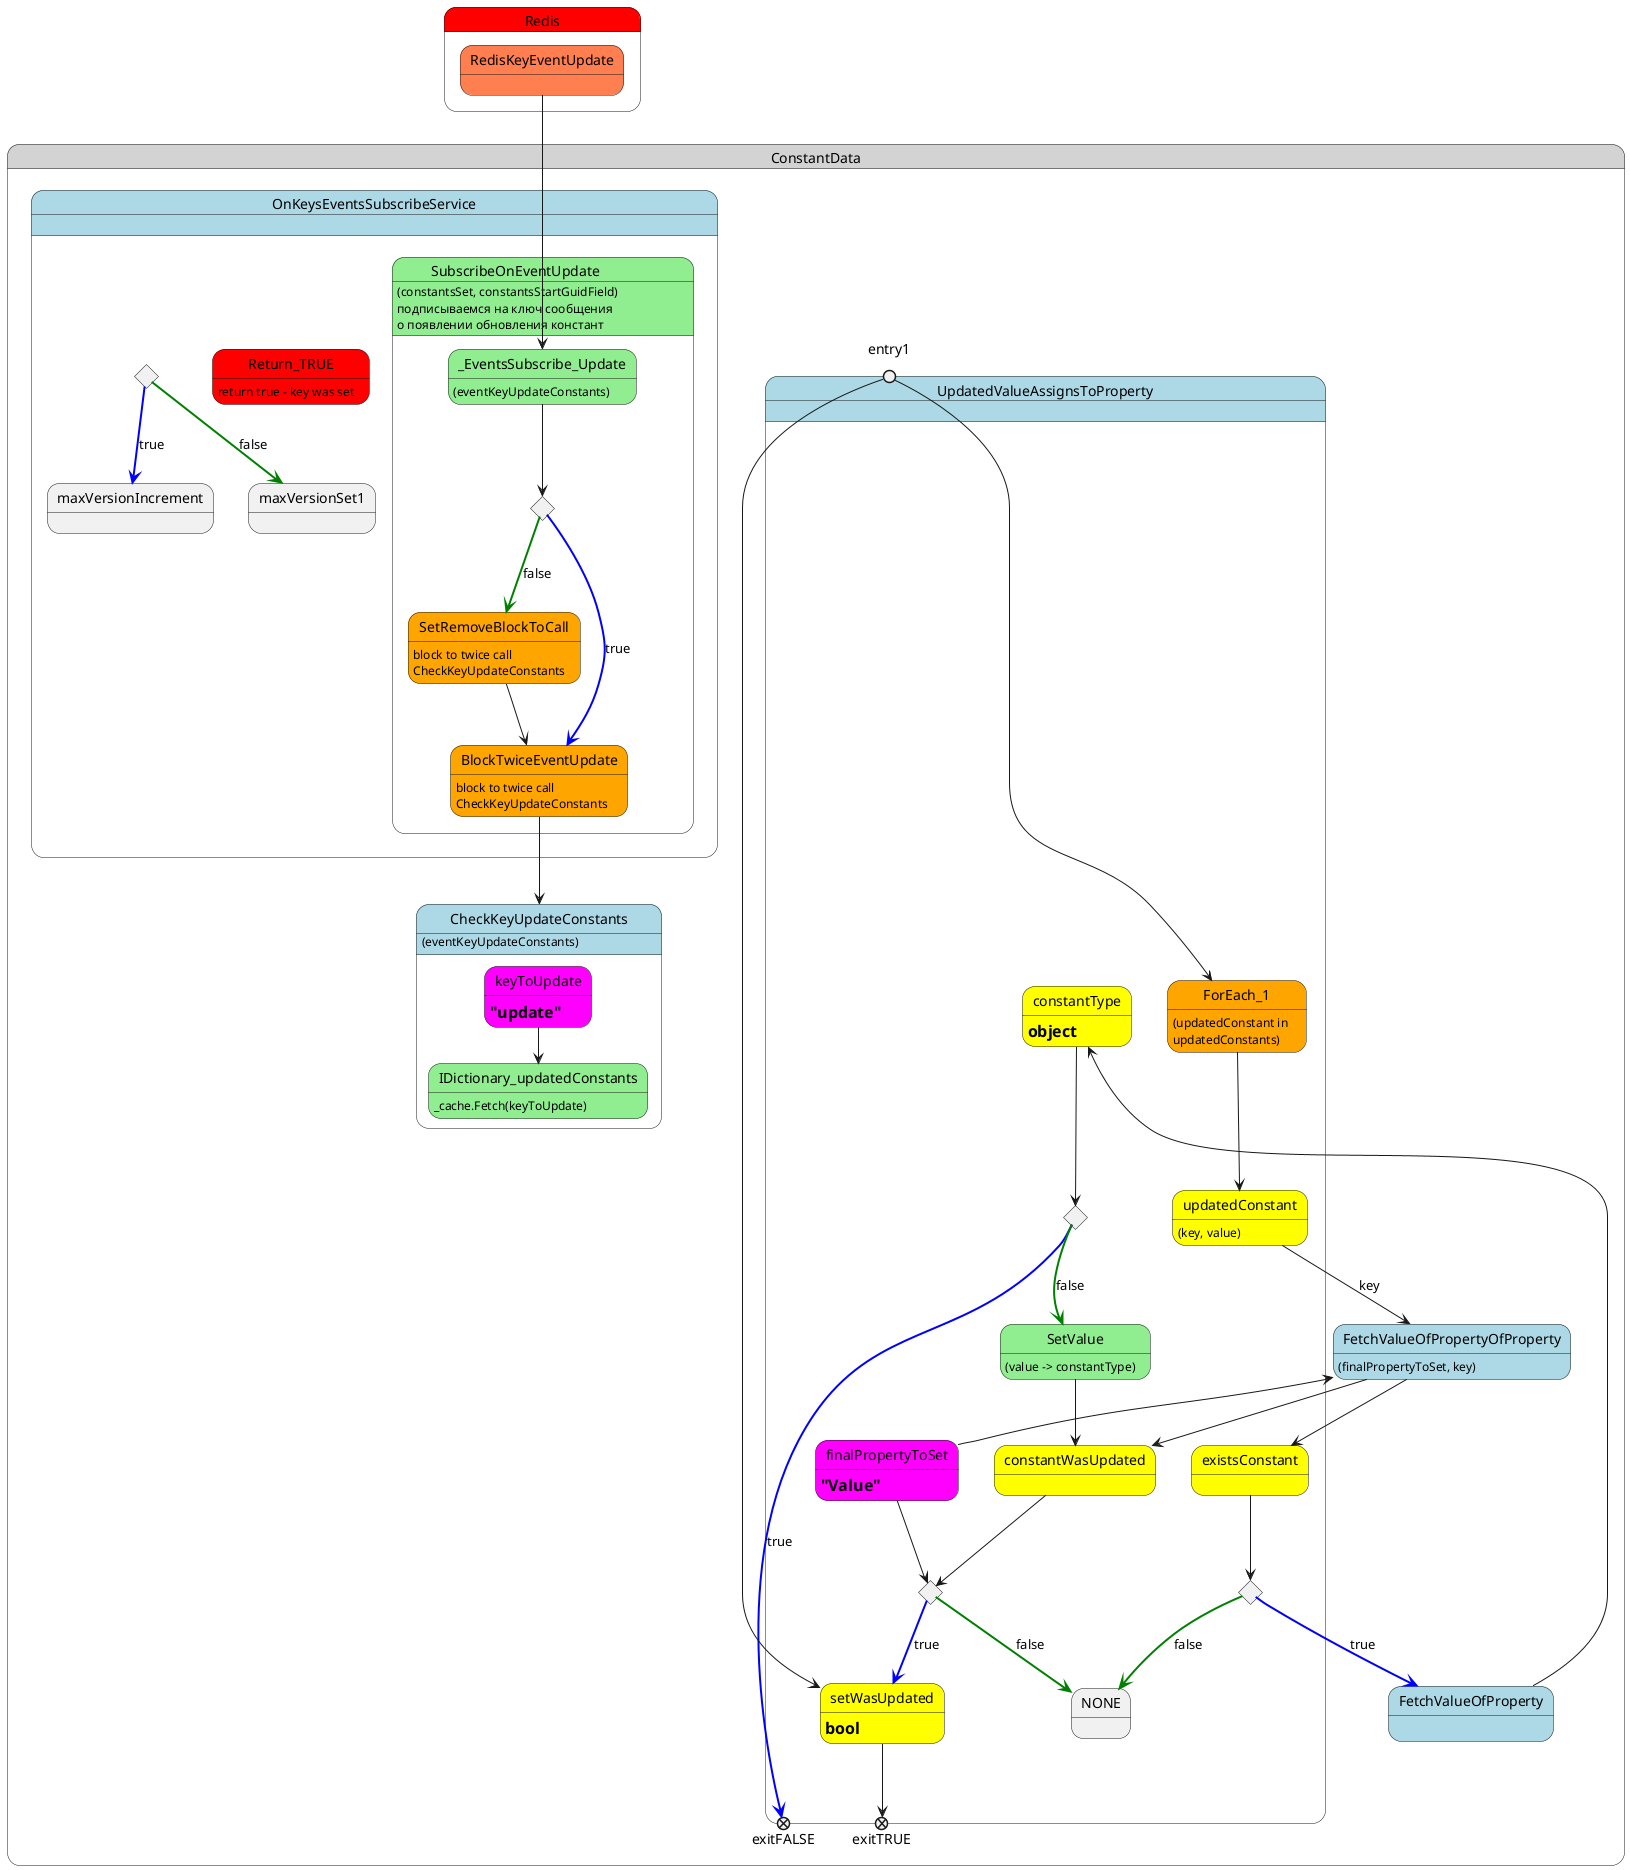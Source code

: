@startuml
state Redis #red {
    state RedisKeyEventUpdate #coral
}

state ConstantData #lightgray {

    state CheckKeyUpdateConstants #lightblue{
        state keyToUpdate #magenta
        keyToUpdate : = "update"
        state IDictionary_updatedConstants #lightgreen
        IDictionary_updatedConstants : _cache.Fetch(keyToUpdate)

    }
    CheckKeyUpdateConstants : (eventKeyUpdateConstants)

    keyToUpdate --> IDictionary_updatedConstants

    state FetchValueOfPropertyOfProperty #lightblue
    FetchValueOfPropertyOfProperty : (finalPropertyToSet, key)

    state FetchValueOfProperty #lightblue
    FetchValueOfProperty :


    state UpdatedValueAssignsToProperty #lightblue{
        state entry1 <<entryPoint>>
  state exitTRUE <<exitPoint>>
  state exitFALSE <<exitPoint>>

        state setWasUpdated #yellow
        setWasUpdated : = bool

        state constantType #yellow
        constantType : = object

        state finalPropertyToSet #magenta
        finalPropertyToSet : = "Value"

        state ForEach_1 #orange
        ForEach_1 : (updatedConstant in \nupdatedConstants)

        state updatedConstant #yellow
        updatedConstant : (key, value)

        state constantWasUpdated #yellow
        
        state existsConstant #yellow

state SetValue #lightgreen
SetValue : (value -> constantType)

        state constantWasUpdatedEQvalue  <<choice>>
        constantWasUpdatedEQvalue -[#blue,bold]-> setWasUpdated : true
        constantWasUpdatedEQvalue -[#green,bold]-> NONE : false



        state existsConstantNEQvalue  <<choice>>
        existsConstantNEQvalue -[#blue,bold]-> FetchValueOfProperty : true
        existsConstantNEQvalue -[#green,bold]-> NONE : false

        state constantTypeIsnull  <<choice>>
        constantTypeIsnull -[#blue,bold]-> exitFALSE : true
        constantTypeIsnull -[#green,bold]-> SetValue : false

SetValue --> constantWasUpdated
constantType --> constantTypeIsnull

        existsConstant --> existsConstantNEQvalue
        constantWasUpdated --> constantWasUpdatedEQvalue
        finalPropertyToSet --> constantWasUpdatedEQvalue
        entry1 -down-> setWasUpdated
        entry1 -down-> ForEach_1
        ForEach_1 --> updatedConstant
setWasUpdated -down-> exitTRUE
    }

    UpdatedValueAssignsToProperty :

    finalPropertyToSet --> FetchValueOfPropertyOfProperty
    updatedConstant --> FetchValueOfPropertyOfProperty : key
    
FetchValueOfPropertyOfProperty --> constantWasUpdated
FetchValueOfPropertyOfProperty --> existsConstant

FetchValueOfProperty --> constantType



    state OnKeysEventsSubscribeService #lightblue{

        state SubscribeOnEventUpdate #lightgreen{
            state _EventsSubscribe_Update #lightgreen
            _EventsSubscribe_Update : (eventKeyUpdateConstants)

            state SetRemoveBlockToCall #orange
            SetRemoveBlockToCall : block to twice call \nCheckKeyUpdateConstants
            state BlockTwiceEventUpdate #orange
            BlockTwiceEventUpdate : block to twice call \nCheckKeyUpdateConstants
            state _flagToBlockEventUpdate <<choice>>
            _flagToBlockEventUpdate -[#blue,bold]-> BlockTwiceEventUpdate : true
            _flagToBlockEventUpdate -[#green,bold]-> SetRemoveBlockToCall : false

        }
        SubscribeOnEventUpdate : (constantsSet, constantsStartGuidField) \nподписываемся на ключ сообщения \nо появлении обновления констант
        _EventsSubscribe_Update --> _flagToBlockEventUpdate
        SetRemoveBlockToCall --> BlockTwiceEventUpdate
        BlockTwiceEventUpdate --> CheckKeyUpdateConstants





        state Return_TRUE #Red
        Return_TRUE : return true - key was set







        state isRefExisted <<choice>>
        isRefExisted -[#blue,bold]-> maxVersionIncrement : true
        isRefExisted -[#green,bold]-> maxVersionSet1 : false
    }
    OnKeysEventsSubscribeService :

    RedisKeyEventUpdate --> _EventsSubscribe_Update




}

@enduml
